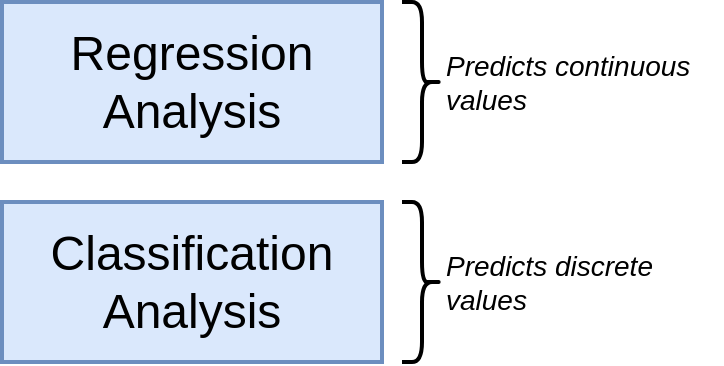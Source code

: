 <mxfile userAgent="Mozilla/5.0 (Macintosh; Intel Mac OS X 10_13_6) AppleWebKit/537.36 (KHTML, like Gecko) Chrome/69.0.35.100 Safari/537.36" version="9.2.7" editor="www.draw.io" type="github"><diagram id="183881c4-6fa2-60c4-a9d4-3fa2624a8e2b" name="01 - log"><mxGraphModel dx="699" dy="315" grid="1" gridSize="10" guides="1" tooltips="1" connect="1" arrows="1" fold="1" page="1" pageScale="1" pageWidth="3300" pageHeight="4681" background="#ffffff" math="0" shadow="0"><root><mxCell id="0"/><mxCell id="1" parent="0"/><mxCell id="2" value="Regression Analysis" style="rounded=0;whiteSpace=wrap;html=1;strokeWidth=2;fontSize=24;fillColor=#dae8fc;strokeColor=#6c8ebf;" vertex="1" parent="1"><mxGeometry x="410" y="250" width="190" height="80" as="geometry"/></mxCell><mxCell id="3" value="Classification Analysis" style="rounded=0;whiteSpace=wrap;html=1;strokeWidth=2;fontSize=24;fillColor=#dae8fc;strokeColor=#6c8ebf;" vertex="1" parent="1"><mxGeometry x="410" y="350" width="190" height="80" as="geometry"/></mxCell><mxCell id="4" value="" style="shape=curlyBracket;whiteSpace=wrap;html=1;rounded=1;strokeWidth=2;fontSize=24;rotation=180;" vertex="1" parent="1"><mxGeometry x="610" y="250" width="20" height="80" as="geometry"/></mxCell><mxCell id="5" value="" style="shape=curlyBracket;whiteSpace=wrap;html=1;rounded=1;strokeWidth=2;fontSize=24;rotation=180;" vertex="1" parent="1"><mxGeometry x="610" y="350" width="20" height="80" as="geometry"/></mxCell><mxCell id="6" value="Predicts continuous values" style="text;html=1;strokeColor=none;fillColor=none;align=left;verticalAlign=middle;whiteSpace=wrap;rounded=0;fontSize=14;fontStyle=2" vertex="1" parent="1"><mxGeometry x="630" y="280" width="140" height="20" as="geometry"/></mxCell><mxCell id="7" value="Predicts discrete values" style="text;html=1;strokeColor=none;fillColor=none;align=left;verticalAlign=middle;whiteSpace=wrap;rounded=0;fontSize=14;fontStyle=2" vertex="1" parent="1"><mxGeometry x="630" y="380" width="140" height="20" as="geometry"/></mxCell></root></mxGraphModel></diagram><diagram id="b348ac7a-1a39-d569-e1d9-928041d8520c" name="02 - log"><mxGraphModel dx="699" dy="315" grid="1" gridSize="10" guides="1" tooltips="1" connect="1" arrows="1" fold="1" page="1" pageScale="1" pageWidth="3300" pageHeight="4681" background="#ffffff" math="0" shadow="0"><root><mxCell id="0"/><mxCell id="1" parent="0"/><mxCell id="2" value="&lt;b&gt;Linear&lt;/b&gt; Regression" style="rounded=0;whiteSpace=wrap;html=1;strokeWidth=2;fontSize=24;fillColor=#dae8fc;strokeColor=#6c8ebf;" vertex="1" parent="1"><mxGeometry x="410" y="250" width="190" height="80" as="geometry"/></mxCell><mxCell id="3" value="&lt;b&gt;Logistic&lt;/b&gt; Regression" style="rounded=0;whiteSpace=wrap;html=1;strokeWidth=2;fontSize=24;fillColor=#dae8fc;strokeColor=#6c8ebf;" vertex="1" parent="1"><mxGeometry x="410" y="350" width="190" height="80" as="geometry"/></mxCell><mxCell id="4" value="" style="shape=curlyBracket;whiteSpace=wrap;html=1;rounded=1;strokeWidth=2;fontSize=24;rotation=180;" vertex="1" parent="1"><mxGeometry x="610" y="250" width="20" height="80" as="geometry"/></mxCell><mxCell id="5" value="" style="shape=curlyBracket;whiteSpace=wrap;html=1;rounded=1;strokeWidth=2;fontSize=24;rotation=180;" vertex="1" parent="1"><mxGeometry x="610" y="350" width="20" height="80" as="geometry"/></mxCell><mxCell id="6" value="Predicts continuous values" style="text;html=1;strokeColor=none;fillColor=none;align=left;verticalAlign=middle;whiteSpace=wrap;rounded=0;fontSize=14;fontStyle=2" vertex="1" parent="1"><mxGeometry x="630" y="280" width="140" height="20" as="geometry"/></mxCell><mxCell id="7" value="Predicts discrete values" style="text;html=1;strokeColor=none;fillColor=none;align=left;verticalAlign=middle;whiteSpace=wrap;rounded=0;fontSize=14;fontStyle=2" vertex="1" parent="1"><mxGeometry x="630" y="380" width="140" height="20" as="geometry"/></mxCell></root></mxGraphModel></diagram><diagram name="03 - multi" id="3f9e879d-2658-55e0-7570-465a15305c24"><mxGraphModel dx="699" dy="315" grid="1" gridSize="10" guides="1" tooltips="1" connect="1" arrows="1" fold="1" page="1" pageScale="1" pageWidth="3300" pageHeight="4681" background="#ffffff" math="0" shadow="0"><root><mxCell id="0"/><mxCell id="1" parent="0"/><mxCell id="2" value="&lt;b&gt;Univariate Linear Regression&lt;/b&gt;" style="rounded=0;whiteSpace=wrap;html=1;strokeWidth=2;fontSize=24;fillColor=#dae8fc;strokeColor=#6c8ebf;" vertex="1" parent="1"><mxGeometry x="220" y="250" width="380" height="80" as="geometry"/></mxCell><mxCell id="3" value="&lt;b&gt;Multivariate Linear Regression&lt;/b&gt;" style="rounded=0;whiteSpace=wrap;html=1;strokeWidth=2;fontSize=24;fillColor=#dae8fc;strokeColor=#6c8ebf;" vertex="1" parent="1"><mxGeometry x="220" y="350" width="380" height="80" as="geometry"/></mxCell><mxCell id="4" value="" style="shape=curlyBracket;whiteSpace=wrap;html=1;rounded=1;strokeWidth=2;fontSize=24;rotation=180;" vertex="1" parent="1"><mxGeometry x="610" y="250" width="20" height="80" as="geometry"/></mxCell><mxCell id="5" value="" style="shape=curlyBracket;whiteSpace=wrap;html=1;rounded=1;strokeWidth=2;fontSize=24;rotation=180;" vertex="1" parent="1"><mxGeometry x="610" y="350" width="20" height="80" as="geometry"/></mxCell><mxCell id="6" value="Uses a &lt;b&gt;single feature&lt;/b&gt; to make a prediction" style="text;html=1;strokeColor=none;fillColor=none;align=left;verticalAlign=middle;whiteSpace=wrap;rounded=0;fontSize=14;fontStyle=2" vertex="1" parent="1"><mxGeometry x="630" y="280" width="150" height="20" as="geometry"/></mxCell><mxCell id="7" value="Use &lt;b&gt;many features&lt;/b&gt; to make a prediction" style="text;html=1;strokeColor=none;fillColor=none;align=left;verticalAlign=middle;whiteSpace=wrap;rounded=0;fontSize=14;fontStyle=2" vertex="1" parent="1"><mxGeometry x="630" y="380" width="140" height="20" as="geometry"/></mxCell></root></mxGraphModel></diagram><diagram name="04 - log" id="712ed547-af93-42ec-a3fb-d5f17901429a"><mxGraphModel dx="699" dy="315" grid="1" gridSize="10" guides="1" tooltips="1" connect="1" arrows="1" fold="1" page="1" pageScale="1" pageWidth="3300" pageHeight="4681" background="#ffffff" math="0" shadow="0"><root><mxCell id="0"/><mxCell id="1" parent="0"/><mxCell id="2" value="&lt;b&gt;Univariate Logistic Regression&lt;/b&gt;" style="rounded=0;whiteSpace=wrap;html=1;strokeWidth=2;fontSize=24;fillColor=#dae8fc;strokeColor=#6c8ebf;" vertex="1" parent="1"><mxGeometry x="220" y="250" width="380" height="80" as="geometry"/></mxCell><mxCell id="3" value="&lt;b&gt;Multivariate Logistic Regression&lt;/b&gt;" style="rounded=0;whiteSpace=wrap;html=1;strokeWidth=2;fontSize=24;fillColor=#dae8fc;strokeColor=#6c8ebf;" vertex="1" parent="1"><mxGeometry x="220" y="350" width="380" height="80" as="geometry"/></mxCell><mxCell id="4" value="" style="shape=curlyBracket;whiteSpace=wrap;html=1;rounded=1;strokeWidth=2;fontSize=24;rotation=180;" vertex="1" parent="1"><mxGeometry x="610" y="250" width="20" height="80" as="geometry"/></mxCell><mxCell id="5" value="" style="shape=curlyBracket;whiteSpace=wrap;html=1;rounded=1;strokeWidth=2;fontSize=24;rotation=180;" vertex="1" parent="1"><mxGeometry x="610" y="350" width="20" height="80" as="geometry"/></mxCell><mxCell id="6" value="Uses a &lt;b&gt;single feature&lt;/b&gt; to make a predict a classification" style="text;html=1;strokeColor=none;fillColor=none;align=left;verticalAlign=middle;whiteSpace=wrap;rounded=0;fontSize=14;fontStyle=2" vertex="1" parent="1"><mxGeometry x="630" y="280" width="200" height="20" as="geometry"/></mxCell><mxCell id="7" value="Use &lt;b&gt;many features&lt;/b&gt; to make a prediction a classification" style="text;html=1;strokeColor=none;fillColor=none;align=left;verticalAlign=middle;whiteSpace=wrap;rounded=0;fontSize=14;fontStyle=2" vertex="1" parent="1"><mxGeometry x="630" y="380" width="200" height="20" as="geometry"/></mxCell></root></mxGraphModel></diagram><diagram name="05 - ex" id="5f38b7aa-9c4f-2c04-edc3-d893f6d8e27d"><mxGraphModel dx="699" dy="315" grid="1" gridSize="10" guides="1" tooltips="1" connect="1" arrows="1" fold="1" page="1" pageScale="1" pageWidth="3300" pageHeight="4681" background="#ffffff" math="0" shadow="0"><root><mxCell id="0"/><mxCell id="1" parent="0"/><mxCell id="2" value="&lt;b&gt;Univariate Logistic Regression&lt;/b&gt;" style="rounded=0;whiteSpace=wrap;html=1;strokeWidth=2;fontSize=24;fillColor=#dae8fc;strokeColor=#6c8ebf;" vertex="1" parent="1"><mxGeometry x="170" y="250" width="270" height="80" as="geometry"/></mxCell><mxCell id="3" value="&lt;b&gt;Multivariate Logistic Regression&lt;/b&gt;" style="rounded=0;whiteSpace=wrap;html=1;strokeWidth=2;fontSize=24;fillColor=#dae8fc;strokeColor=#6c8ebf;" vertex="1" parent="1"><mxGeometry x="480" y="250" width="270" height="80" as="geometry"/></mxCell><mxCell id="8" value="Given the &lt;b&gt;number of hours&lt;/b&gt; a student spends studying, will they &lt;b&gt;pass&lt;/b&gt; or f&lt;b&gt;ail a test&lt;/b&gt;?" style="rounded=0;whiteSpace=wrap;html=1;strokeWidth=2;fontSize=14;align=center;" vertex="1" parent="1"><mxGeometry x="170" y="340" width="270" height="70" as="geometry"/></mxCell><mxCell id="10" value="Given the &lt;b&gt;number of hours&lt;/b&gt; a student spends studying &lt;i&gt;&lt;b&gt;and&lt;/b&gt;&lt;/i&gt;&amp;nbsp;whether or not they &lt;b&gt;passed the last test&lt;/b&gt;, will they pass or fail a test?" style="rounded=0;whiteSpace=wrap;html=1;strokeWidth=2;fontSize=14;align=center;" vertex="1" parent="1"><mxGeometry x="480" y="340" width="270" height="70" as="geometry"/></mxCell><mxCell id="11" value="Given the &lt;b&gt;number of times&lt;/b&gt; an email contains the word &quot;FREE&quot;, is it &lt;b&gt;spam&lt;/b&gt; or &lt;b&gt;not spam&lt;/b&gt;?" style="rounded=0;whiteSpace=wrap;html=1;strokeWidth=2;fontSize=14;align=center;" vertex="1" parent="1"><mxGeometry x="170" y="420" width="270" height="70" as="geometry"/></mxCell><mxCell id="12" value="Given the number of times an email contains the&lt;b&gt; word &quot;FREE&quot;&lt;/b&gt; &lt;i style=&quot;font-weight: bold&quot;&gt;and&lt;/i&gt;&amp;nbsp;&lt;b&gt;&quot;EASY&quot;&lt;/b&gt;, is it &lt;b&gt;spam&lt;/b&gt; or &lt;b&gt;not spam&lt;/b&gt;?" style="rounded=0;whiteSpace=wrap;html=1;strokeWidth=2;fontSize=14;align=center;" vertex="1" parent="1"><mxGeometry x="480" y="420" width="270" height="70" as="geometry"/></mxCell></root></mxGraphModel></diagram><diagram id="84d373a2-bd4e-9740-0c2d-30a5e5fa43a7" name="07 - normal"><mxGraphModel dx="699" dy="315" grid="1" gridSize="10" guides="1" tooltips="1" connect="1" arrows="1" fold="1" page="1" pageScale="1" pageWidth="3300" pageHeight="4681" background="#ffffff" math="0" shadow="0"><root><mxCell id="0"/><mxCell id="1" parent="0"/><mxCell id="2" value="&lt;b&gt;Logistic Regression - Binary Classification&lt;/b&gt;" style="rounded=0;whiteSpace=wrap;html=1;strokeWidth=2;fontSize=24;fillColor=#dae8fc;strokeColor=#6c8ebf;" vertex="1" parent="1"><mxGeometry x="480" y="250" width="380" height="80" as="geometry"/></mxCell><mxCell id="3" value="Pass" style="rounded=0;whiteSpace=wrap;html=1;strokeWidth=2;fontSize=14;align=center;" vertex="1" parent="1"><mxGeometry x="500" y="350" width="80" height="40" as="geometry"/></mxCell><mxCell id="4" value="Not Pass" style="rounded=0;whiteSpace=wrap;html=1;strokeWidth=2;fontSize=14;align=center;" vertex="1" parent="1"><mxGeometry x="580" y="350" width="80" height="40" as="geometry"/></mxCell><mxCell id="5" value="Spam" style="rounded=0;whiteSpace=wrap;html=1;strokeWidth=2;fontSize=14;align=center;" vertex="1" parent="1"><mxGeometry x="680" y="350" width="80" height="40" as="geometry"/></mxCell><mxCell id="6" value="Not Spam" style="rounded=0;whiteSpace=wrap;html=1;strokeWidth=2;fontSize=14;align=center;" vertex="1" parent="1"><mxGeometry x="760" y="350" width="80" height="40" as="geometry"/></mxCell><mxCell id="7" value="Customer accepts" style="rounded=0;whiteSpace=wrap;html=1;strokeWidth=2;fontSize=14;align=center;" vertex="1" parent="1"><mxGeometry x="500" y="410" width="80" height="40" as="geometry"/></mxCell><mxCell id="8" value="Customer declines" style="rounded=0;whiteSpace=wrap;html=1;strokeWidth=2;fontSize=14;align=center;" vertex="1" parent="1"><mxGeometry x="580" y="410" width="80" height="40" as="geometry"/></mxCell><mxCell id="9" value="Apple Phone" style="rounded=0;whiteSpace=wrap;html=1;strokeWidth=2;fontSize=14;align=center;" vertex="1" parent="1"><mxGeometry x="680" y="410" width="80" height="40" as="geometry"/></mxCell><mxCell id="10" value="Android Phone" style="rounded=0;whiteSpace=wrap;html=1;strokeWidth=2;fontSize=14;align=center;" vertex="1" parent="1"><mxGeometry x="760" y="410" width="80" height="40" as="geometry"/></mxCell></root></mxGraphModel></diagram><diagram name="08 - multi" id="ae4b9053-8f24-1676-3747-1ef0a25ad57c"><mxGraphModel dx="699" dy="315" grid="1" gridSize="10" guides="1" tooltips="1" connect="1" arrows="1" fold="1" page="1" pageScale="1" pageWidth="3300" pageHeight="4681" background="#ffffff" math="0" shadow="0"><root><mxCell id="0"/><mxCell id="1" parent="0"/><mxCell id="2" value="&lt;b&gt;Multinominal Logistic Regression - Multiple Classification Options&lt;/b&gt;" style="rounded=0;whiteSpace=wrap;html=1;strokeWidth=2;fontSize=24;fillColor=#dae8fc;strokeColor=#6c8ebf;" vertex="1" parent="1"><mxGeometry x="450" y="250" width="470" height="80" as="geometry"/></mxCell><mxCell id="3" value="Given a person's height, what is their shoe size?" style="rounded=0;whiteSpace=wrap;html=1;strokeWidth=2;fontSize=14;align=center;" vertex="1" parent="1"><mxGeometry x="450" y="345" width="270" height="60" as="geometry"/></mxCell><mxCell id="4" value="Given the number of times a person views cat pictures each day, how many cats do they own?" style="rounded=0;whiteSpace=wrap;html=1;strokeWidth=2;fontSize=14;align=center;" vertex="1" parent="1"><mxGeometry x="450" y="420" width="270" height="60" as="geometry"/></mxCell><mxCell id="5" value="6" style="rounded=0;whiteSpace=wrap;html=1;strokeWidth=2;fontSize=14;align=center;" vertex="1" parent="1"><mxGeometry x="750" y="355" width="40" height="40" as="geometry"/></mxCell><mxCell id="6" value="6.5" style="rounded=0;whiteSpace=wrap;html=1;strokeWidth=2;fontSize=14;align=center;" vertex="1" parent="1"><mxGeometry x="790" y="355" width="40" height="40" as="geometry"/></mxCell><mxCell id="7" value="7" style="rounded=0;whiteSpace=wrap;html=1;strokeWidth=2;fontSize=14;align=center;" vertex="1" parent="1"><mxGeometry x="830" y="355" width="40" height="40" as="geometry"/></mxCell><mxCell id="9" style="edgeStyle=orthogonalEdgeStyle;rounded=0;html=1;exitX=1;exitY=0.5;jettySize=auto;orthogonalLoop=1;fontSize=14;strokeWidth=2;" edge="1" parent="1" source="8"><mxGeometry relative="1" as="geometry"><mxPoint x="940" y="375" as="targetPoint"/></mxGeometry></mxCell><mxCell id="8" value="7.5" style="rounded=0;whiteSpace=wrap;html=1;strokeWidth=2;fontSize=14;align=center;" vertex="1" parent="1"><mxGeometry x="870" y="355" width="40" height="40" as="geometry"/></mxCell><mxCell id="10" value="14" style="rounded=0;whiteSpace=wrap;html=1;strokeWidth=2;fontSize=14;align=center;" vertex="1" parent="1"><mxGeometry x="940" y="355" width="40" height="40" as="geometry"/></mxCell><mxCell id="12" value="1 cat" style="rounded=0;whiteSpace=wrap;html=1;strokeWidth=2;fontSize=14;align=center;" vertex="1" parent="1"><mxGeometry x="750" y="430" width="40" height="40" as="geometry"/></mxCell><mxCell id="13" value="2 cats" style="rounded=0;whiteSpace=wrap;html=1;strokeWidth=2;fontSize=14;align=center;" vertex="1" parent="1"><mxGeometry x="790" y="430" width="40" height="40" as="geometry"/></mxCell><mxCell id="14" value="3 cats" style="rounded=0;whiteSpace=wrap;html=1;strokeWidth=2;fontSize=14;align=center;" vertex="1" parent="1"><mxGeometry x="830" y="430" width="40" height="40" as="geometry"/></mxCell><mxCell id="16" value="4 cats" style="rounded=0;whiteSpace=wrap;html=1;strokeWidth=2;fontSize=14;align=center;" vertex="1" parent="1"><mxGeometry x="870" y="430" width="40" height="40" as="geometry"/></mxCell><mxCell id="18" value="5+ cats" style="rounded=0;whiteSpace=wrap;html=1;strokeWidth=2;fontSize=14;align=center;" vertex="1" parent="1"><mxGeometry x="910" y="430" width="40" height="40" as="geometry"/></mxCell><mxCell id="19" value="Given a person's age, what type of phone do they prefer?" style="rounded=0;whiteSpace=wrap;html=1;strokeWidth=2;fontSize=14;align=center;" vertex="1" parent="1"><mxGeometry x="450" y="490" width="270" height="60" as="geometry"/></mxCell><mxCell id="20" value="Apple" style="rounded=0;whiteSpace=wrap;html=1;strokeWidth=2;fontSize=14;align=center;" vertex="1" parent="1"><mxGeometry x="750" y="500" width="60" height="40" as="geometry"/></mxCell><mxCell id="21" value="Android" style="rounded=0;whiteSpace=wrap;html=1;strokeWidth=2;fontSize=14;align=center;" vertex="1" parent="1"><mxGeometry x="810" y="500" width="60" height="40" as="geometry"/></mxCell><mxCell id="22" value="Feature" style="rounded=0;whiteSpace=wrap;html=1;strokeWidth=2;fontSize=14;align=center;" vertex="1" parent="1"><mxGeometry x="870" y="500" width="60" height="40" as="geometry"/></mxCell><mxCell id="23" value="Windows" style="rounded=0;whiteSpace=wrap;html=1;strokeWidth=2;fontSize=14;align=center;" vertex="1" parent="1"><mxGeometry x="930" y="500" width="60" height="40" as="geometry"/></mxCell></root></mxGraphModel></diagram><diagram name="06 - multi" id="5e27b136-9ad0-201a-7076-d79a92ef2f64"><mxGraphModel dx="699" dy="315" grid="1" gridSize="10" guides="1" tooltips="1" connect="1" arrows="1" fold="1" page="1" pageScale="1" pageWidth="3300" pageHeight="4681" background="#ffffff" math="0" shadow="0"><root><mxCell id="0"/><mxCell id="1" parent="0"/><mxCell id="2" value="&lt;b&gt;Logistic Regression&lt;/b&gt;" style="rounded=0;whiteSpace=wrap;html=1;strokeWidth=2;fontSize=24;fillColor=#dae8fc;strokeColor=#6c8ebf;" vertex="1" parent="1"><mxGeometry x="220" y="250" width="380" height="80" as="geometry"/></mxCell><mxCell id="3" value="&lt;b&gt;Multinominal Logistic Regression&lt;/b&gt;" style="rounded=0;whiteSpace=wrap;html=1;strokeWidth=2;fontSize=24;fillColor=#dae8fc;strokeColor=#6c8ebf;" vertex="1" parent="1"><mxGeometry x="220" y="350" width="380" height="80" as="geometry"/></mxCell><mxCell id="4" value="" style="shape=curlyBracket;whiteSpace=wrap;html=1;rounded=1;strokeWidth=2;fontSize=24;rotation=180;" vertex="1" parent="1"><mxGeometry x="610" y="250" width="20" height="80" as="geometry"/></mxCell><mxCell id="5" value="" style="shape=curlyBracket;whiteSpace=wrap;html=1;rounded=1;strokeWidth=2;fontSize=24;rotation=180;" vertex="1" parent="1"><mxGeometry x="610" y="350" width="20" height="80" as="geometry"/></mxCell><mxCell id="6" value="Binary Classification - 'either or'" style="text;html=1;strokeColor=none;fillColor=none;align=left;verticalAlign=middle;whiteSpace=wrap;rounded=0;fontSize=14;fontStyle=2" vertex="1" parent="1"><mxGeometry x="630" y="280" width="200" height="20" as="geometry"/></mxCell><mxCell id="7" value="Multi-classification - 'one of the following'" style="text;html=1;strokeColor=none;fillColor=none;align=left;verticalAlign=middle;whiteSpace=wrap;rounded=0;fontSize=14;fontStyle=2" vertex="1" parent="1"><mxGeometry x="630" y="380" width="200" height="20" as="geometry"/></mxCell></root></mxGraphModel></diagram><diagram id="27896941-db35-a520-a15b-5d6a747db5f6" name="09 - q"><mxGraphModel dx="631" dy="315" grid="1" gridSize="10" guides="1" tooltips="1" connect="1" arrows="1" fold="1" page="1" pageScale="1" pageWidth="3300" pageHeight="4681" background="#ffffff" math="0" shadow="0"><root><mxCell id="0"/><mxCell id="1" parent="0"/><mxCell id="2" value="Given a vehicle's &lt;b style=&quot;font-size: 18px;&quot;&gt;weight&lt;/b&gt;, &lt;b style=&quot;font-size: 18px;&quot;&gt;horsepower&lt;/b&gt;, and &lt;b style=&quot;font-size: 18px;&quot;&gt;engine displacement, &lt;/b&gt;will it &lt;b style=&quot;font-size: 18px;&quot;&gt;PASS&lt;/b&gt; or &lt;b style=&quot;font-size: 18px;&quot;&gt;NOT PASS&lt;/b&gt;&amp;nbsp;a smog emissions check?" style="rounded=0;whiteSpace=wrap;html=1;strokeWidth=2;fontSize=18;align=center;" vertex="1" parent="1"><mxGeometry x="380" y="240" width="310" height="110" as="geometry"/></mxCell></root></mxGraphModel></diagram><diagram name="10 - feat" id="84230d3b-79c2-d695-82ac-ca8ee613f510"><mxGraphModel dx="834" dy="420" grid="1" gridSize="10" guides="1" tooltips="1" connect="1" arrows="1" fold="1" page="1" pageScale="1" pageWidth="3300" pageHeight="4681" background="#ffffff" math="0" shadow="0"><root><mxCell id="0"/><mxCell id="1" parent="0"/><mxCell id="6" value="" style="rounded=0;whiteSpace=wrap;html=1;strokeWidth=2;fontSize=18;align=center;fillColor=#dae8fc;strokeColor=#6c8ebf;" vertex="1" parent="1"><mxGeometry x="425" y="240" width="410" height="100" as="geometry"/></mxCell><mxCell id="3" value="Weight" style="rounded=0;whiteSpace=wrap;html=1;strokeWidth=2;fontSize=18;align=center;" vertex="1" parent="1"><mxGeometry x="450" y="260" width="120" height="60" as="geometry"/></mxCell><mxCell id="4" value="Horsepower" style="rounded=0;whiteSpace=wrap;html=1;strokeWidth=2;fontSize=18;align=center;" vertex="1" parent="1"><mxGeometry x="570" y="260" width="120" height="60" as="geometry"/></mxCell><mxCell id="5" value="Engine Displacement" style="rounded=0;whiteSpace=wrap;html=1;strokeWidth=2;fontSize=18;align=center;" vertex="1" parent="1"><mxGeometry x="690" y="260" width="120" height="60" as="geometry"/></mxCell><mxCell id="7" value="Features" style="text;html=1;strokeColor=none;fillColor=none;align=center;verticalAlign=middle;whiteSpace=wrap;rounded=0;fontSize=26;fontStyle=1" vertex="1" parent="1"><mxGeometry x="610" y="210" width="40" height="20" as="geometry"/></mxCell><mxCell id="8" value="" style="rounded=0;whiteSpace=wrap;html=1;strokeWidth=2;fontSize=18;align=center;fillColor=#dae8fc;strokeColor=#6c8ebf;" vertex="1" parent="1"><mxGeometry x="425" y="420" width="410" height="100" as="geometry"/></mxCell><mxCell id="9" value="PASS" style="rounded=0;whiteSpace=wrap;html=1;strokeWidth=2;fontSize=18;align=center;fontStyle=1" vertex="1" parent="1"><mxGeometry x="450" y="440" width="180" height="60" as="geometry"/></mxCell><mxCell id="11" value="NOT PASS" style="rounded=0;whiteSpace=wrap;html=1;strokeWidth=2;fontSize=18;align=center;fontStyle=1" vertex="1" parent="1"><mxGeometry x="630" y="440" width="180" height="60" as="geometry"/></mxCell><mxCell id="12" value="Classification" style="text;html=1;strokeColor=none;fillColor=none;align=center;verticalAlign=middle;whiteSpace=wrap;rounded=0;fontSize=26;fontStyle=1" vertex="1" parent="1"><mxGeometry x="610" y="390" width="40" height="20" as="geometry"/></mxCell><mxCell id="13" value="" style="shape=curlyBracket;whiteSpace=wrap;html=1;rounded=1;strokeWidth=2;fontSize=18;align=center;rotation=180;" vertex="1" parent="1"><mxGeometry x="840" y="240" width="30" height="100" as="geometry"/></mxCell><mxCell id="14" value="Multivariate" style="text;html=1;strokeColor=none;fillColor=none;align=left;verticalAlign=middle;whiteSpace=wrap;rounded=0;fontSize=14;fontStyle=1" vertex="1" parent="1"><mxGeometry x="870" y="280" width="40" height="20" as="geometry"/></mxCell><mxCell id="15" value="" style="shape=curlyBracket;whiteSpace=wrap;html=1;rounded=1;strokeWidth=2;fontSize=18;align=center;rotation=180;" vertex="1" parent="1"><mxGeometry x="840" y="420" width="30" height="100" as="geometry"/></mxCell><mxCell id="16" value="Binary Classification" style="text;html=1;strokeColor=none;fillColor=none;align=left;verticalAlign=middle;whiteSpace=wrap;rounded=0;fontSize=14;fontStyle=1" vertex="1" parent="1"><mxGeometry x="870" y="460" width="40" height="20" as="geometry"/></mxCell></root></mxGraphModel></diagram><diagram id="13859584-5acd-4106-f585-c85525ae9b94" name="11 - folder"><mxGraphModel dx="834" dy="420" grid="1" gridSize="10" guides="1" tooltips="1" connect="1" arrows="1" fold="1" page="1" pageScale="1" pageWidth="3300" pageHeight="4681" background="#ffffff" math="0" shadow="0"><root><mxCell id="0"/><mxCell id="1" parent="0"/><mxCell id="18" style="edgeStyle=orthogonalEdgeStyle;rounded=0;html=1;exitX=1;exitY=0.5;entryX=-0.011;entryY=0.293;entryPerimeter=0;jettySize=auto;orthogonalLoop=1;strokeWidth=2;fontSize=16;" edge="1" parent="1" source="2" target="7"><mxGeometry relative="1" as="geometry"/></mxCell><mxCell id="2" value="" style="rounded=0;whiteSpace=wrap;html=1;strokeWidth=2;fontSize=14;align=left;fillColor=#dae8fc;strokeColor=#6c8ebf;" vertex="1" parent="1"><mxGeometry x="380" y="180" width="160" height="210" as="geometry"/></mxCell><mxCell id="3" value="index.js" style="rounded=0;whiteSpace=wrap;html=1;strokeWidth=2;fontSize=14;align=left;" vertex="1" parent="1"><mxGeometry x="390" y="200" width="140" height="40" as="geometry"/></mxCell><mxCell id="4" value="linear-regression.js" style="rounded=0;whiteSpace=wrap;html=1;strokeWidth=2;fontSize=14;align=left;" vertex="1" parent="1"><mxGeometry x="390" y="240" width="140" height="40" as="geometry"/></mxCell><mxCell id="5" value="cars.csv" style="rounded=0;whiteSpace=wrap;html=1;strokeWidth=2;fontSize=14;align=left;" vertex="1" parent="1"><mxGeometry x="390" y="280" width="140" height="40" as="geometry"/></mxCell><mxCell id="6" value="Current Project Structure" style="text;html=1;strokeColor=none;fillColor=none;align=center;verticalAlign=middle;whiteSpace=wrap;rounded=0;fontSize=16;fontStyle=1" vertex="1" parent="1"><mxGeometry x="400" y="150" width="120" height="20" as="geometry"/></mxCell><mxCell id="7" value="" style="rounded=0;whiteSpace=wrap;html=1;strokeWidth=2;fontSize=14;align=left;fillColor=#dae8fc;strokeColor=#6c8ebf;" vertex="1" parent="1"><mxGeometry x="620" y="180" width="240" height="360" as="geometry"/></mxCell><mxCell id="20" style="edgeStyle=orthogonalEdgeStyle;rounded=0;html=1;exitX=1;exitY=0.5;entryX=1;entryY=0.5;jettySize=auto;orthogonalLoop=1;strokeWidth=2;fontSize=16;" edge="1" parent="1" source="8" target="9"><mxGeometry relative="1" as="geometry"/></mxCell><mxCell id="8" value="index.js" style="rounded=0;whiteSpace=wrap;html=1;strokeWidth=2;fontSize=14;align=left;" vertex="1" parent="1"><mxGeometry x="670" y="240" width="140" height="40" as="geometry"/></mxCell><mxCell id="9" value="linear-regression.js" style="rounded=0;whiteSpace=wrap;html=1;strokeWidth=2;fontSize=14;align=left;" vertex="1" parent="1"><mxGeometry x="670" y="280" width="140" height="40" as="geometry"/></mxCell><mxCell id="10" value="data" style="rounded=0;whiteSpace=wrap;html=1;strokeWidth=2;fontSize=14;align=left;fontStyle=1;fillColor=#f5f5f5;strokeColor=#666666;fontColor=#333333;" vertex="1" parent="1"><mxGeometry x="630" y="440" width="140" height="40" as="geometry"/></mxCell><mxCell id="11" value="New Project Structure" style="text;html=1;strokeColor=none;fillColor=none;align=center;verticalAlign=middle;whiteSpace=wrap;rounded=0;fontSize=16;fontStyle=1" vertex="1" parent="1"><mxGeometry x="680" y="150" width="120" height="20" as="geometry"/></mxCell><mxCell id="13" value="linear-regression" style="rounded=0;whiteSpace=wrap;html=1;strokeWidth=2;fontSize=14;align=left;fontStyle=1;fillColor=#f5f5f5;strokeColor=#666666;fontColor=#333333;" vertex="1" parent="1"><mxGeometry x="630" y="200" width="140" height="40" as="geometry"/></mxCell><mxCell id="14" value="cars.csv" style="rounded=0;whiteSpace=wrap;html=1;strokeWidth=2;fontSize=14;align=left;" vertex="1" parent="1"><mxGeometry x="670" y="480" width="140" height="40" as="geometry"/></mxCell><mxCell id="19" style="edgeStyle=orthogonalEdgeStyle;rounded=0;html=1;exitX=1;exitY=0.5;entryX=1;entryY=0.5;jettySize=auto;orthogonalLoop=1;strokeWidth=2;fontSize=16;" edge="1" parent="1" source="15" target="16"><mxGeometry relative="1" as="geometry"/></mxCell><mxCell id="15" value="index.js" style="rounded=0;whiteSpace=wrap;html=1;strokeWidth=2;fontSize=14;align=left;" vertex="1" parent="1"><mxGeometry x="670" y="360" width="140" height="40" as="geometry"/></mxCell><mxCell id="16" value="logistic-regression.js" style="rounded=0;whiteSpace=wrap;html=1;strokeWidth=2;fontSize=14;align=left;" vertex="1" parent="1"><mxGeometry x="670" y="400" width="140" height="40" as="geometry"/></mxCell><mxCell id="17" value="logistic-regression" style="rounded=0;whiteSpace=wrap;html=1;strokeWidth=2;fontSize=14;align=left;fontStyle=1;fillColor=#f5f5f5;strokeColor=#666666;fontColor=#333333;" vertex="1" parent="1"><mxGeometry x="630" y="320" width="140" height="40" as="geometry"/></mxCell></root></mxGraphModel></diagram><diagram id="c6a19263-5452-0c6d-35bf-827a86fc98a6" name="12 - skip"><mxGraphModel dx="626" dy="315" grid="1" gridSize="10" guides="1" tooltips="1" connect="1" arrows="1" fold="1" page="1" pageScale="1" pageWidth="3300" pageHeight="4681" background="#ffffff" math="0" shadow="0"><root><mxCell id="0"/><mxCell id="1" parent="0"/><mxCell id="4" style="edgeStyle=orthogonalEdgeStyle;rounded=0;html=1;exitX=0.5;exitY=1;jettySize=auto;orthogonalLoop=1;strokeWidth=2;fontSize=16;" edge="1" parent="1" source="2" target="3"><mxGeometry relative="1" as="geometry"/></mxCell><mxCell id="2" value="Didn't go through the linear regression project, or didn't write out all the code for it?" style="rounded=0;whiteSpace=wrap;html=1;strokeWidth=2;fontSize=16;align=center;fillColor=#dae8fc;strokeColor=#6c8ebf;" vertex="1" parent="1"><mxGeometry x="490" y="280" width="270" height="80" as="geometry"/></mxCell><mxCell id="6" style="edgeStyle=orthogonalEdgeStyle;rounded=0;html=1;exitX=0.5;exitY=1;jettySize=auto;orthogonalLoop=1;strokeWidth=2;fontSize=16;" edge="1" parent="1" source="3" target="5"><mxGeometry relative="1" as="geometry"/></mxCell><mxCell id="3" value="Go to the next section and download the zip file, it has all the same code I have right now" style="rounded=0;whiteSpace=wrap;html=1;strokeWidth=2;fontSize=16;align=center;fillColor=#dae8fc;strokeColor=#6c8ebf;" vertex="1" parent="1"><mxGeometry x="490" y="380" width="270" height="70" as="geometry"/></mxCell><mxCell id="5" value="Remember to run 'npm install' after unzipping the archive" style="rounded=0;whiteSpace=wrap;html=1;strokeWidth=2;fontSize=16;align=center;fillColor=#dae8fc;strokeColor=#6c8ebf;" vertex="1" parent="1"><mxGeometry x="490" y="480" width="270" height="70" as="geometry"/></mxCell></root></mxGraphModel></diagram><diagram id="b72ad7b4-8bfb-6f3c-b101-d871fd8a4f0b" name="15 - lin"><mxGraphModel dx="626" dy="315" grid="1" gridSize="10" guides="1" tooltips="1" connect="1" arrows="1" fold="1" page="1" pageScale="1" pageWidth="3300" pageHeight="4681" background="#ffffff" math="0" shadow="0"><root><mxCell id="0"/><mxCell id="1" parent="0"/><mxCell id="2" value="" style="endArrow=classic;html=1;strokeWidth=2;fontSize=16;" edge="1" parent="1"><mxGeometry width="50" height="50" relative="1" as="geometry"><mxPoint x="490" y="460" as="sourcePoint"/><mxPoint x="790" y="460" as="targetPoint"/></mxGeometry></mxCell><mxCell id="3" value="" style="endArrow=classic;html=1;strokeWidth=2;fontSize=16;" edge="1" parent="1"><mxGeometry width="50" height="50" relative="1" as="geometry"><mxPoint x="500" y="470" as="sourcePoint"/><mxPoint x="500" y="270" as="targetPoint"/></mxGeometry></mxCell><mxCell id="4" value="Feature Values (Horsepower)" style="text;html=1;strokeColor=none;fillColor=none;align=center;verticalAlign=middle;whiteSpace=wrap;rounded=0;fontSize=16;" vertex="1" parent="1"><mxGeometry x="719" y="473" width="114" height="20" as="geometry"/></mxCell><mxCell id="5" value="Label Values (MPG)" style="text;html=1;strokeColor=none;fillColor=none;align=center;verticalAlign=middle;whiteSpace=wrap;rounded=0;fontSize=16;" vertex="1" parent="1"><mxGeometry x="440" y="270" width="40" height="20" as="geometry"/></mxCell><mxCell id="7" value="" style="ellipse;whiteSpace=wrap;html=1;aspect=fixed;strokeWidth=2;fontSize=16;align=center;" vertex="1" parent="1"><mxGeometry x="540" y="400" width="10" height="10" as="geometry"/></mxCell><mxCell id="8" value="" style="ellipse;whiteSpace=wrap;html=1;aspect=fixed;strokeWidth=2;fontSize=16;align=center;" vertex="1" parent="1"><mxGeometry x="600" y="390" width="10" height="10" as="geometry"/></mxCell><mxCell id="9" value="" style="ellipse;whiteSpace=wrap;html=1;aspect=fixed;strokeWidth=2;fontSize=16;align=center;" vertex="1" parent="1"><mxGeometry x="620" y="350" width="10" height="10" as="geometry"/></mxCell><mxCell id="10" value="" style="ellipse;whiteSpace=wrap;html=1;aspect=fixed;strokeWidth=2;fontSize=16;align=center;" vertex="1" parent="1"><mxGeometry x="690" y="355" width="10" height="10" as="geometry"/></mxCell><mxCell id="11" value="" style="ellipse;whiteSpace=wrap;html=1;aspect=fixed;strokeWidth=2;fontSize=16;align=center;" vertex="1" parent="1"><mxGeometry x="695" y="320" width="10" height="10" as="geometry"/></mxCell><mxCell id="12" value="" style="endArrow=none;html=1;strokeWidth=2;fontSize=16;" edge="1" parent="1"><mxGeometry width="50" height="50" relative="1" as="geometry"><mxPoint x="490" y="440" as="sourcePoint"/><mxPoint x="730" y="320" as="targetPoint"/></mxGeometry></mxCell><mxCell id="13" value="MPG = m * Horsepower + b" style="text;html=1;strokeColor=none;fillColor=none;align=center;verticalAlign=middle;whiteSpace=wrap;rounded=0;fontSize=16;fontStyle=1" vertex="1" parent="1"><mxGeometry x="740" y="300" width="210" height="20" as="geometry"/></mxCell><mxCell id="14" value="Linear Regression" style="rounded=0;whiteSpace=wrap;html=1;strokeWidth=2;fontSize=16;align=center;fillColor=#dae8fc;strokeColor=#6c8ebf;" vertex="1" parent="1"><mxGeometry x="650" y="230" width="163" height="30" as="geometry"/></mxCell><mxCell id="15" value="" style="shape=curlyBracket;whiteSpace=wrap;html=1;rounded=1;strokeWidth=2;fontSize=16;align=center;rotation=-90;" vertex="1" parent="1"><mxGeometry x="796" y="320" width="20" height="20" as="geometry"/></mxCell><mxCell id="16" value="" style="shape=curlyBracket;whiteSpace=wrap;html=1;rounded=1;strokeWidth=2;fontSize=16;align=center;rotation=-90;" vertex="1" parent="1"><mxGeometry x="934" y="320" width="20" height="20" as="geometry"/></mxCell><mxCell id="17" value="We want to figure out this to make this relationship true" style="text;html=1;strokeColor=none;fillColor=none;align=center;verticalAlign=middle;whiteSpace=wrap;rounded=0;fontSize=9;fontStyle=2" vertex="1" parent="1"><mxGeometry x="766" y="348" width="80" height="20" as="geometry"/></mxCell><mxCell id="18" value="We want to figure out this to make this relationship true" style="text;html=1;strokeColor=none;fillColor=none;align=center;verticalAlign=middle;whiteSpace=wrap;rounded=0;fontSize=9;fontStyle=2" vertex="1" parent="1"><mxGeometry x="904" y="347" width="80" height="20" as="geometry"/></mxCell></root></mxGraphModel></diagram><diagram name="17 - lin goal" id="03c0bf27-7b48-0fbf-fe1d-43c9d9dbeeec"><mxGraphModel dx="626" dy="315" grid="1" gridSize="10" guides="1" tooltips="1" connect="1" arrows="1" fold="1" page="1" pageScale="1" pageWidth="3300" pageHeight="4681" background="#ffffff" math="0" shadow="0"><root><mxCell id="0"/><mxCell id="1" parent="0"/><mxCell id="2" value="Linear Regression Goals" style="rounded=0;whiteSpace=wrap;html=1;strokeWidth=2;fontSize=16;align=center;fillColor=#dae8fc;strokeColor=#6c8ebf;fontStyle=1" vertex="1" parent="1"><mxGeometry x="500" y="240" width="270" height="50" as="geometry"/></mxCell><mxCell id="5" value="Find values of M and B" style="rounded=0;whiteSpace=wrap;html=1;strokeWidth=2;fontSize=14;align=center;" vertex="1" parent="1"><mxGeometry x="540" y="310" width="230" height="30" as="geometry"/></mxCell><mxCell id="6" value="Use values of M and B to predict value of miles per gallon for a vehicle" style="rounded=0;whiteSpace=wrap;html=1;strokeWidth=2;fontSize=14;align=center;" vertex="1" parent="1"><mxGeometry x="540" y="350" width="230" height="60" as="geometry"/></mxCell><mxCell id="7" value="1" style="rounded=0;whiteSpace=wrap;html=1;strokeWidth=2;fontSize=14;align=center;" vertex="1" parent="1"><mxGeometry x="500" y="310" width="40" height="30" as="geometry"/></mxCell><mxCell id="8" value="2" style="rounded=0;whiteSpace=wrap;html=1;strokeWidth=2;fontSize=14;align=center;" vertex="1" parent="1"><mxGeometry x="500" y="350" width="40" height="60" as="geometry"/></mxCell></root></mxGraphModel></diagram><diagram name="18 - log goal" id="455f30b7-1c3f-031d-4105-33e756c66755"><mxGraphModel dx="626" dy="315" grid="1" gridSize="10" guides="1" tooltips="1" connect="1" arrows="1" fold="1" page="1" pageScale="1" pageWidth="3300" pageHeight="4681" background="#ffffff" math="0" shadow="0"><root><mxCell id="0"/><mxCell id="1" parent="0"/><mxCell id="2" value="Logistic Regression Goals" style="rounded=0;whiteSpace=wrap;html=1;strokeWidth=2;fontSize=16;align=center;fillColor=#dae8fc;strokeColor=#6c8ebf;fontStyle=1" vertex="1" parent="1"><mxGeometry x="500" y="240" width="270" height="50" as="geometry"/></mxCell><mxCell id="3" value="Find values of M and B" style="rounded=0;whiteSpace=wrap;html=1;strokeWidth=2;fontSize=14;align=center;" vertex="1" parent="1"><mxGeometry x="540" y="310" width="230" height="30" as="geometry"/></mxCell><mxCell id="4" value="Use values of M and B to predict &lt;b&gt;probability&lt;/b&gt; of a vehicle passing or failing smog emissions" style="rounded=0;whiteSpace=wrap;html=1;strokeWidth=2;fontSize=14;align=center;" vertex="1" parent="1"><mxGeometry x="540" y="350" width="230" height="60" as="geometry"/></mxCell><mxCell id="5" value="1" style="rounded=0;whiteSpace=wrap;html=1;strokeWidth=2;fontSize=14;align=center;" vertex="1" parent="1"><mxGeometry x="500" y="310" width="40" height="30" as="geometry"/></mxCell><mxCell id="6" value="2" style="rounded=0;whiteSpace=wrap;html=1;strokeWidth=2;fontSize=14;align=center;" vertex="1" parent="1"><mxGeometry x="500" y="350" width="40" height="60" as="geometry"/></mxCell></root></mxGraphModel></diagram><diagram name="16 - log" id="5193db34-7c71-a141-fd9d-b403c65ae617"><mxGraphModel dx="699" dy="315" grid="1" gridSize="10" guides="1" tooltips="1" connect="1" arrows="1" fold="1" page="1" pageScale="1" pageWidth="3300" pageHeight="4681" background="#ffffff" math="0" shadow="0"><root><mxCell id="0"/><mxCell id="1" parent="0"/><mxCell id="2" value="" style="endArrow=classic;html=1;strokeWidth=2;fontSize=16;" edge="1" parent="1"><mxGeometry width="50" height="50" relative="1" as="geometry"><mxPoint x="490" y="460" as="sourcePoint"/><mxPoint x="790" y="460" as="targetPoint"/></mxGeometry></mxCell><mxCell id="3" value="" style="endArrow=classic;html=1;strokeWidth=2;fontSize=16;" edge="1" parent="1"><mxGeometry width="50" height="50" relative="1" as="geometry"><mxPoint x="500" y="470" as="sourcePoint"/><mxPoint x="500" y="270" as="targetPoint"/></mxGeometry></mxCell><mxCell id="4" value="Feature Values (Horsepower)" style="text;html=1;strokeColor=none;fillColor=none;align=center;verticalAlign=middle;whiteSpace=wrap;rounded=0;fontSize=16;" vertex="1" parent="1"><mxGeometry x="719" y="473" width="114" height="20" as="geometry"/></mxCell><mxCell id="5" value="Label Values &lt;br&gt;(Pass | NotPass)" style="text;html=1;strokeColor=none;fillColor=none;align=center;verticalAlign=middle;whiteSpace=wrap;rounded=0;fontSize=16;" vertex="1" parent="1"><mxGeometry x="352" y="270" width="159" height="20" as="geometry"/></mxCell><mxCell id="6" value="" style="ellipse;whiteSpace=wrap;html=1;aspect=fixed;strokeWidth=2;fontSize=16;align=center;" vertex="1" parent="1"><mxGeometry x="540" y="400" width="10" height="10" as="geometry"/></mxCell><mxCell id="7" value="" style="ellipse;whiteSpace=wrap;html=1;aspect=fixed;strokeWidth=2;fontSize=16;align=center;" vertex="1" parent="1"><mxGeometry x="600" y="390" width="10" height="10" as="geometry"/></mxCell><mxCell id="8" value="" style="ellipse;whiteSpace=wrap;html=1;aspect=fixed;strokeWidth=2;fontSize=16;align=center;" vertex="1" parent="1"><mxGeometry x="620" y="350" width="10" height="10" as="geometry"/></mxCell><mxCell id="9" value="" style="ellipse;whiteSpace=wrap;html=1;aspect=fixed;strokeWidth=2;fontSize=16;align=center;" vertex="1" parent="1"><mxGeometry x="690" y="355" width="10" height="10" as="geometry"/></mxCell><mxCell id="10" value="" style="ellipse;whiteSpace=wrap;html=1;aspect=fixed;strokeWidth=2;fontSize=16;align=center;" vertex="1" parent="1"><mxGeometry x="695" y="320" width="10" height="10" as="geometry"/></mxCell><mxCell id="11" value="" style="endArrow=none;html=1;strokeWidth=2;fontSize=16;" edge="1" parent="1"><mxGeometry width="50" height="50" relative="1" as="geometry"><mxPoint x="490" y="440" as="sourcePoint"/><mxPoint x="730" y="320" as="targetPoint"/></mxGeometry></mxCell><mxCell id="13" value="Logistic Regression" style="rounded=0;whiteSpace=wrap;html=1;strokeWidth=2;fontSize=16;align=center;fillColor=#dae8fc;strokeColor=#6c8ebf;" vertex="1" parent="1"><mxGeometry x="560" y="230" width="180" height="30" as="geometry"/></mxCell></root></mxGraphModel></diagram><diagram id="18ab5eb0-1e5e-081f-66e1-1f2dfcf66b27" name="13 - lin"><mxGraphModel dx="699" dy="315" grid="1" gridSize="10" guides="1" tooltips="1" connect="1" arrows="1" fold="1" page="1" pageScale="1" pageWidth="3300" pageHeight="4681" background="#ffffff" math="0" shadow="0"><root><mxCell id="0"/><mxCell id="1" parent="0"/><mxCell id="3" value="Guess a starting value of B and M (and M2, M3, etc)" style="rounded=0;whiteSpace=wrap;html=1;strokeWidth=2;fontSize=15;" vertex="1" parent="1"><mxGeometry x="540" y="150" width="370" height="40" as="geometry"/></mxCell><mxCell id="4" value="Gradient Descent with Linear Regression" style="text;html=1;strokeColor=none;fillColor=none;align=center;verticalAlign=middle;whiteSpace=wrap;rounded=0;fontSize=20;fontStyle=1" vertex="1" parent="1"><mxGeometry x="610" y="113" width="230" height="20" as="geometry"/></mxCell><mxCell id="5" value="" style="endArrow=classic;html=1;strokeWidth=2;fontSize=20;" edge="1" parent="1"><mxGeometry width="50" height="50" relative="1" as="geometry"><mxPoint x="530" y="150" as="sourcePoint"/><mxPoint x="530" y="340" as="targetPoint"/></mxGeometry></mxCell><mxCell id="6" value="Calculate slope of MSE using all observations in feature set and current M/B values" style="rounded=0;whiteSpace=wrap;html=1;strokeWidth=2;fontSize=15;" vertex="1" parent="1"><mxGeometry x="540" y="200" width="370" height="40" as="geometry"/></mxCell><mxCell id="7" value="Multiply the slope by the learning rate" style="rounded=0;whiteSpace=wrap;html=1;strokeWidth=2;fontSize=15;" vertex="1" parent="1"><mxGeometry x="540" y="250" width="370" height="40" as="geometry"/></mxCell><mxCell id="8" style="edgeStyle=orthogonalEdgeStyle;rounded=0;html=1;exitX=1;exitY=0.5;entryX=1;entryY=0.5;endArrow=classic;endFill=1;jettySize=auto;orthogonalLoop=1;strokeWidth=2;fontSize=20;" edge="1" source="9" target="6" parent="1"><mxGeometry relative="1" as="geometry"><Array as="points"><mxPoint x="940" y="320"/><mxPoint x="940" y="220"/></Array></mxGeometry></mxCell><mxCell id="9" value="Update B and M" style="rounded=0;whiteSpace=wrap;html=1;strokeWidth=2;fontSize=15;" vertex="1" parent="1"><mxGeometry x="540" y="300" width="370" height="40" as="geometry"/></mxCell></root></mxGraphModel></diagram><diagram name="14 - log" id="cd891e95-be6a-e09f-c649-69fa7872c8c4"><mxGraphModel dx="699" dy="315" grid="1" gridSize="10" guides="1" tooltips="1" connect="1" arrows="1" fold="1" page="1" pageScale="1" pageWidth="3300" pageHeight="4681" background="#ffffff" math="0" shadow="0"><root><mxCell id="0"/><mxCell id="1" parent="0"/><mxCell id="2" value="Guess a starting value of B and M (and M2, M3, etc)" style="rounded=0;whiteSpace=wrap;html=1;strokeWidth=2;fontSize=15;" vertex="1" parent="1"><mxGeometry x="540" y="150" width="370" height="40" as="geometry"/></mxCell><mxCell id="3" value="Gradient Descent with Logistic Regression" style="text;html=1;strokeColor=none;fillColor=none;align=center;verticalAlign=middle;whiteSpace=wrap;rounded=0;fontSize=20;fontStyle=1" vertex="1" parent="1"><mxGeometry x="610" y="113" width="230" height="20" as="geometry"/></mxCell><mxCell id="4" value="" style="endArrow=classic;html=1;strokeWidth=2;fontSize=20;" edge="1" parent="1"><mxGeometry width="50" height="50" relative="1" as="geometry"><mxPoint x="530" y="150" as="sourcePoint"/><mxPoint x="530" y="340" as="targetPoint"/></mxGeometry></mxCell><mxCell id="5" value="Calculate slope of MSE using all observations in feature set and current M/B values" style="rounded=0;whiteSpace=wrap;html=1;strokeWidth=2;fontSize=15;" vertex="1" parent="1"><mxGeometry x="540" y="200" width="370" height="40" as="geometry"/></mxCell><mxCell id="6" value="Multiply the slope by the learning rate" style="rounded=0;whiteSpace=wrap;html=1;strokeWidth=2;fontSize=15;" vertex="1" parent="1"><mxGeometry x="540" y="250" width="370" height="40" as="geometry"/></mxCell><mxCell id="7" style="edgeStyle=orthogonalEdgeStyle;rounded=0;html=1;exitX=1;exitY=0.5;entryX=1;entryY=0.5;endArrow=classic;endFill=1;jettySize=auto;orthogonalLoop=1;strokeWidth=2;fontSize=20;" edge="1" parent="1" source="8" target="5"><mxGeometry relative="1" as="geometry"><Array as="points"><mxPoint x="940" y="320"/><mxPoint x="940" y="220"/></Array></mxGeometry></mxCell><mxCell id="8" value="Update B and M" style="rounded=0;whiteSpace=wrap;html=1;strokeWidth=2;fontSize=15;" vertex="1" parent="1"><mxGeometry x="540" y="300" width="370" height="40" as="geometry"/></mxCell></root></mxGraphModel></diagram></mxfile>